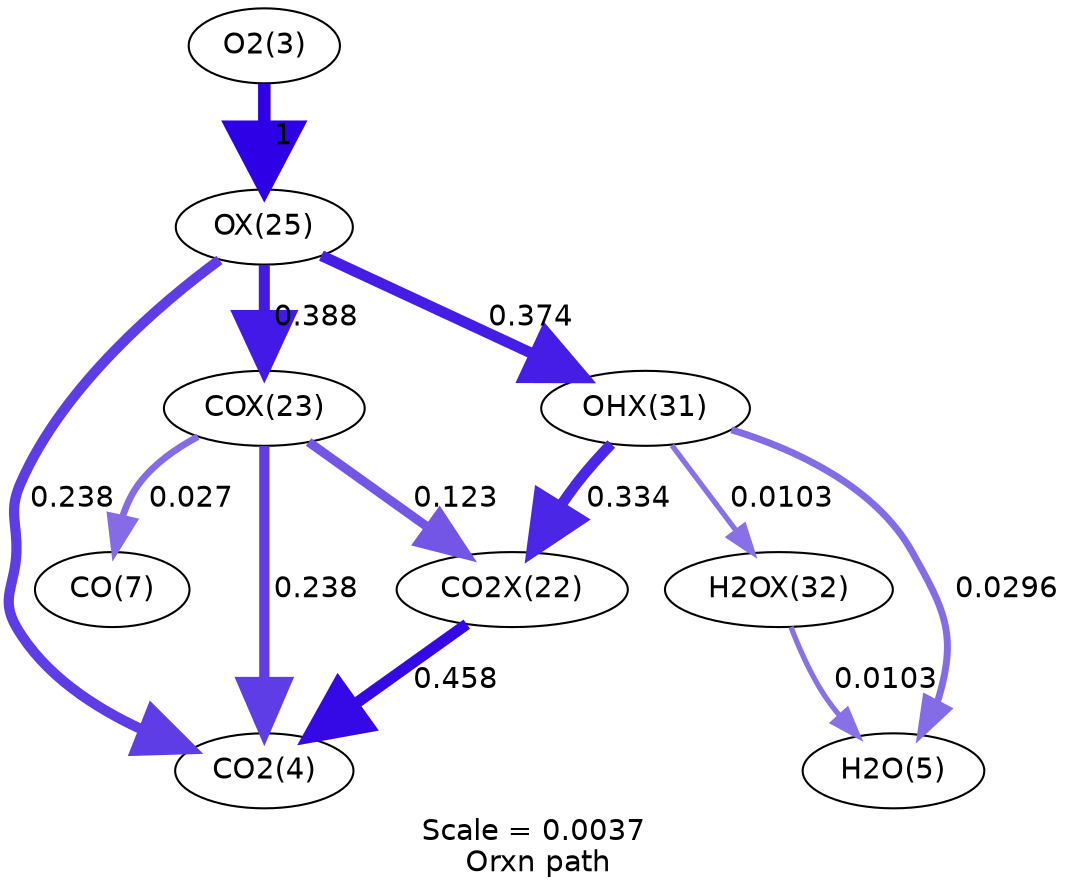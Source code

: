 digraph reaction_paths {
center=1;
s2 -> s25[fontname="Helvetica", penwidth=5.41, arrowsize=2.7, color="0.7, 0.958, 0.9"
, label=" 0.458"];
s3 -> s25[fontname="Helvetica", penwidth=4.92, arrowsize=2.46, color="0.7, 0.738, 0.9"
, label=" 0.238"];
s5 -> s25[fontname="Helvetica", penwidth=4.92, arrowsize=2.46, color="0.7, 0.738, 0.9"
, label=" 0.238"];
s3 -> s2[fontname="Helvetica", penwidth=4.42, arrowsize=2.21, color="0.7, 0.623, 0.9"
, label=" 0.123"];
s11 -> s2[fontname="Helvetica", penwidth=5.17, arrowsize=2.59, color="0.7, 0.834, 0.9"
, label=" 0.334"];
s3 -> s28[fontname="Helvetica", penwidth=3.27, arrowsize=1.64, color="0.7, 0.527, 0.9"
, label=" 0.027"];
s5 -> s3[fontname="Helvetica", penwidth=5.29, arrowsize=2.64, color="0.7, 0.888, 0.9"
, label=" 0.388"];
s24 -> s5[fontname="Helvetica", penwidth=6, arrowsize=3, color="0.7, 1.5, 0.9"
, label=" 1"];
s5 -> s11[fontname="Helvetica", penwidth=5.26, arrowsize=2.63, color="0.7, 0.874, 0.9"
, label=" 0.374"];
s11 -> s12[fontname="Helvetica", penwidth=2.54, arrowsize=1.27, color="0.7, 0.51, 0.9"
, label=" 0.0103"];
s11 -> s26[fontname="Helvetica", penwidth=3.34, arrowsize=1.67, color="0.7, 0.53, 0.9"
, label=" 0.0296"];
s12 -> s26[fontname="Helvetica", penwidth=2.54, arrowsize=1.27, color="0.7, 0.51, 0.9"
, label=" 0.0103"];
s2 [ fontname="Helvetica", label="CO2X(22)"];
s3 [ fontname="Helvetica", label="COX(23)"];
s5 [ fontname="Helvetica", label="OX(25)"];
s11 [ fontname="Helvetica", label="OHX(31)"];
s12 [ fontname="Helvetica", label="H2OX(32)"];
s24 [ fontname="Helvetica", label="O2(3)"];
s25 [ fontname="Helvetica", label="CO2(4)"];
s26 [ fontname="Helvetica", label="H2O(5)"];
s28 [ fontname="Helvetica", label="CO(7)"];
 label = "Scale = 0.0037\l Orxn path";
 fontname = "Helvetica";
}

